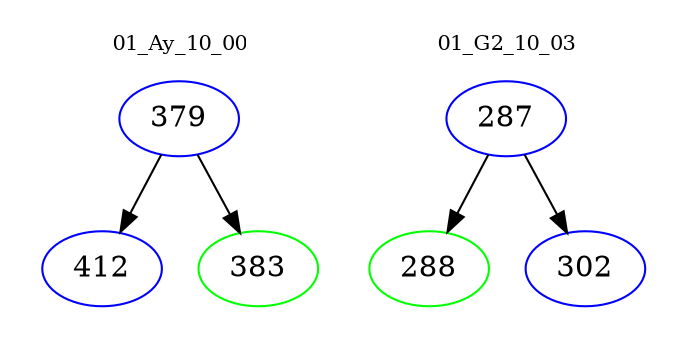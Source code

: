 digraph{
subgraph cluster_0 {
color = white
label = "01_Ay_10_00";
fontsize=10;
T0_379 [label="379", color="blue"]
T0_379 -> T0_412 [color="black"]
T0_412 [label="412", color="blue"]
T0_379 -> T0_383 [color="black"]
T0_383 [label="383", color="green"]
}
subgraph cluster_1 {
color = white
label = "01_G2_10_03";
fontsize=10;
T1_287 [label="287", color="blue"]
T1_287 -> T1_288 [color="black"]
T1_288 [label="288", color="green"]
T1_287 -> T1_302 [color="black"]
T1_302 [label="302", color="blue"]
}
}
